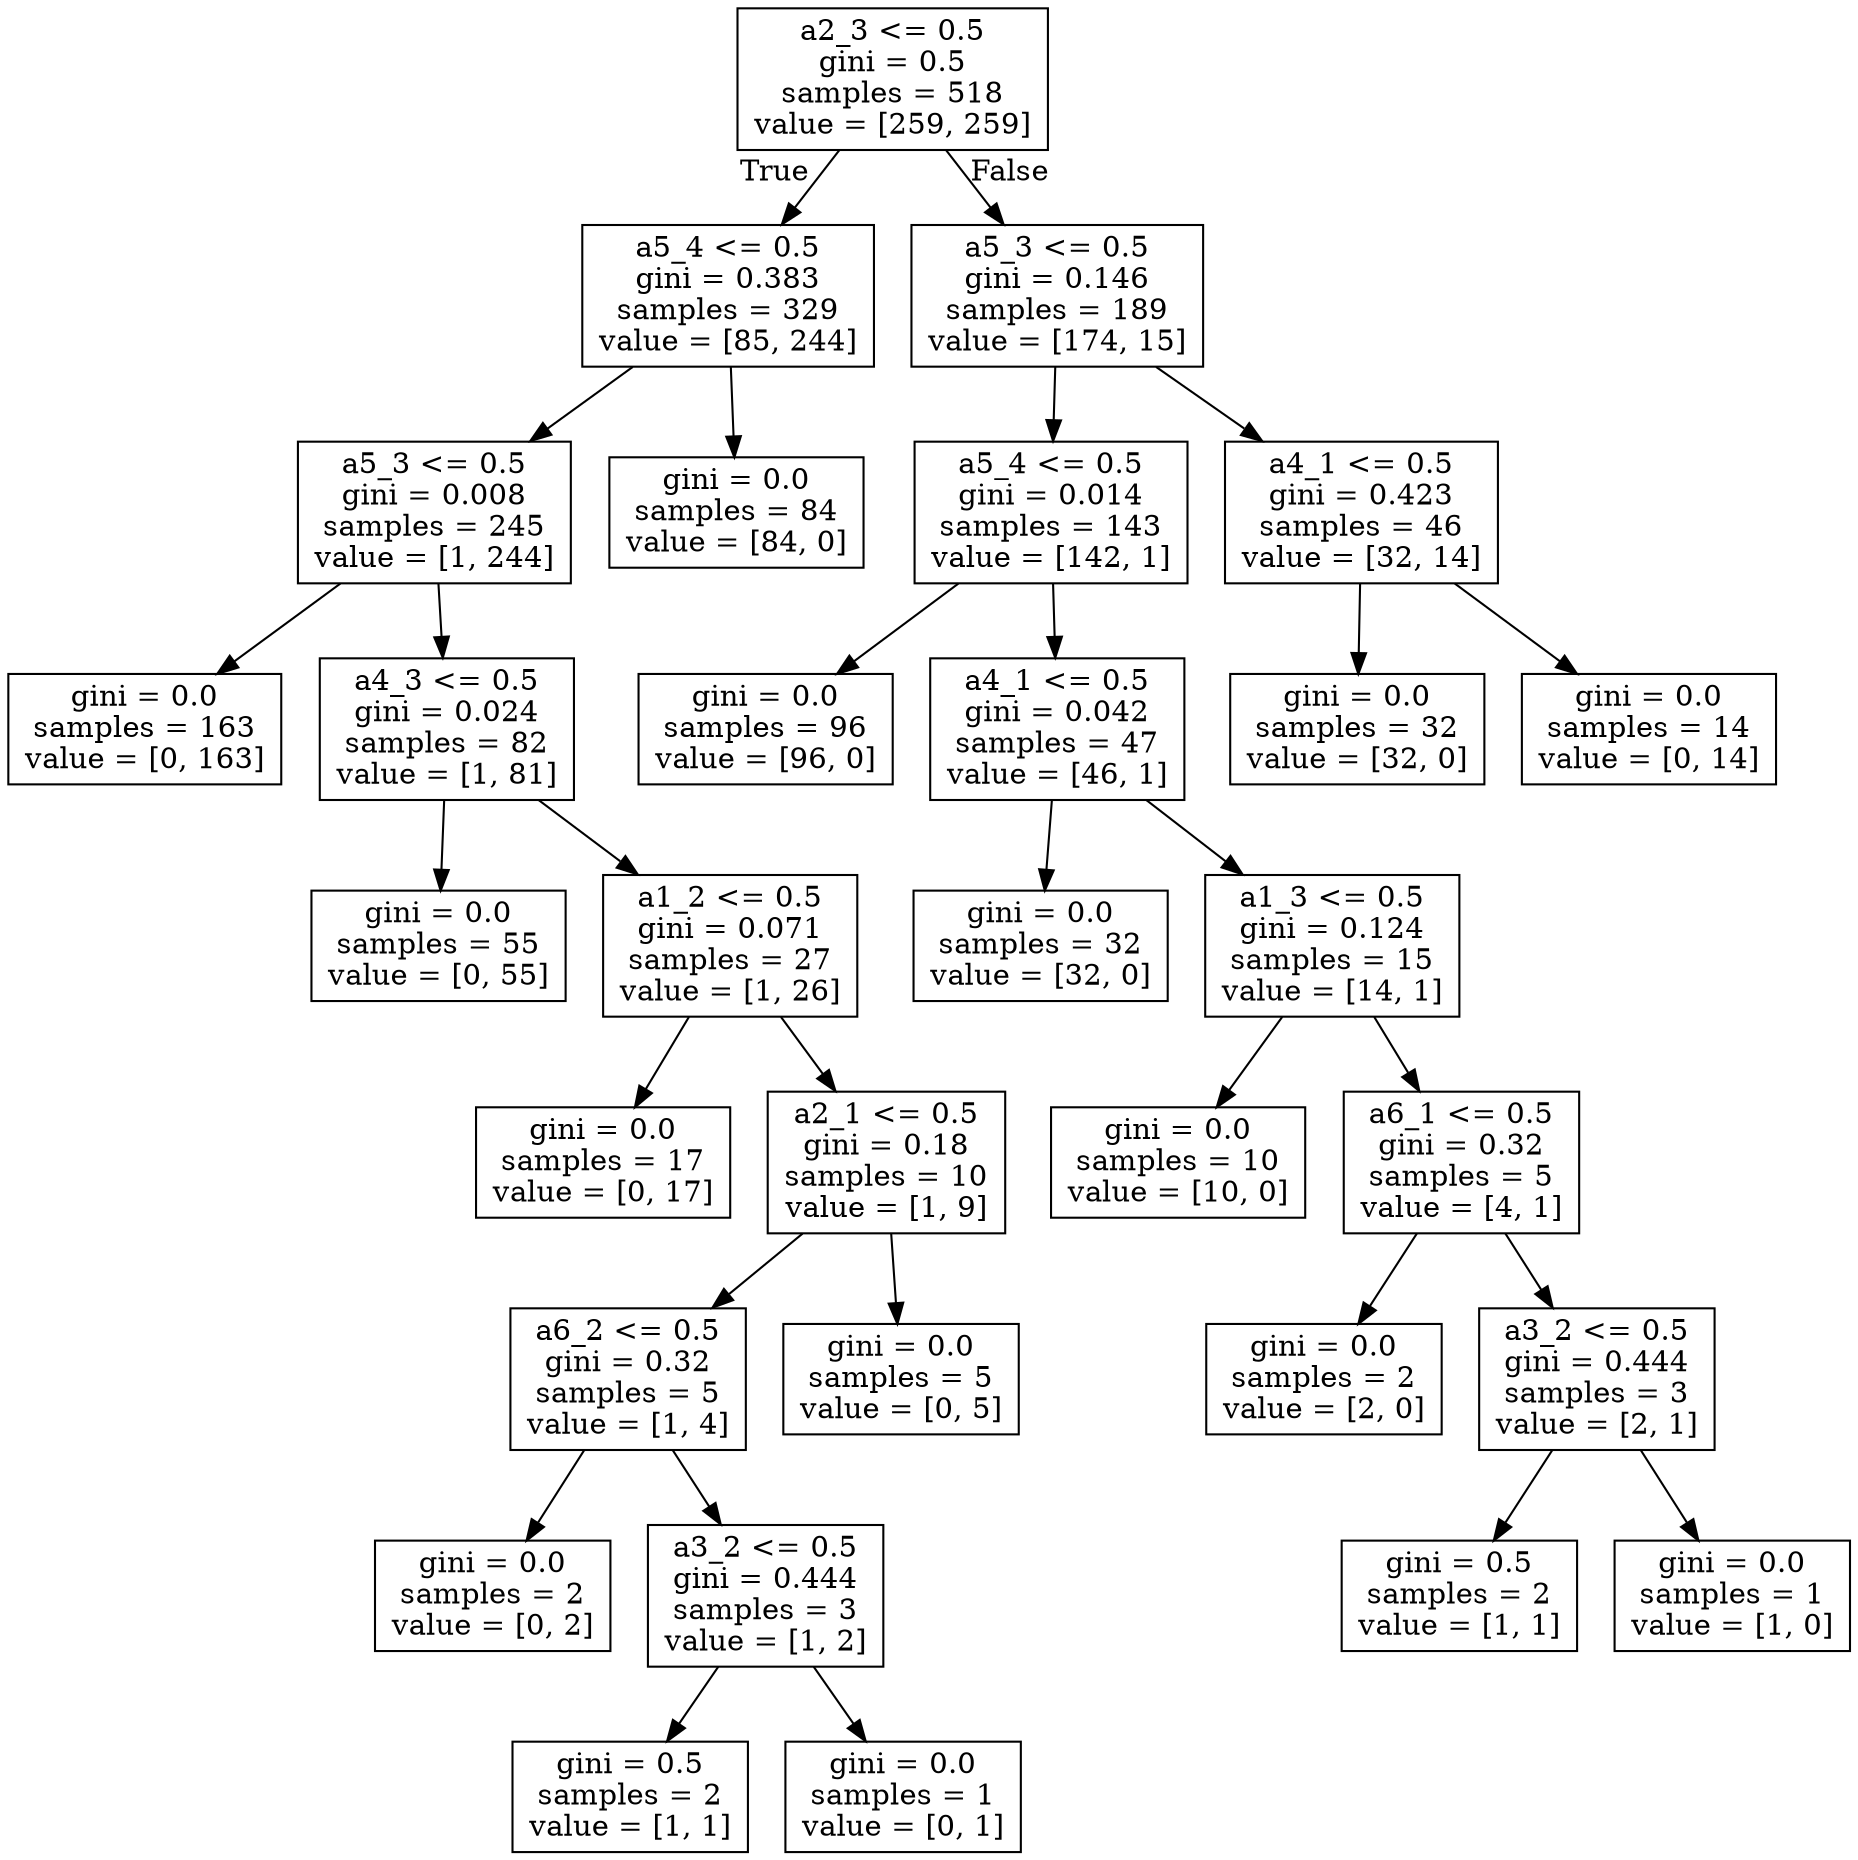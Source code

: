 digraph Tree {
node [shape=box] ;
0 [label="a2_3 <= 0.5\ngini = 0.5\nsamples = 518\nvalue = [259, 259]"] ;
1 [label="a5_4 <= 0.5\ngini = 0.383\nsamples = 329\nvalue = [85, 244]"] ;
0 -> 1 [labeldistance=2.5, labelangle=45, headlabel="True"] ;
2 [label="a5_3 <= 0.5\ngini = 0.008\nsamples = 245\nvalue = [1, 244]"] ;
1 -> 2 ;
3 [label="gini = 0.0\nsamples = 163\nvalue = [0, 163]"] ;
2 -> 3 ;
4 [label="a4_3 <= 0.5\ngini = 0.024\nsamples = 82\nvalue = [1, 81]"] ;
2 -> 4 ;
5 [label="gini = 0.0\nsamples = 55\nvalue = [0, 55]"] ;
4 -> 5 ;
6 [label="a1_2 <= 0.5\ngini = 0.071\nsamples = 27\nvalue = [1, 26]"] ;
4 -> 6 ;
7 [label="gini = 0.0\nsamples = 17\nvalue = [0, 17]"] ;
6 -> 7 ;
8 [label="a2_1 <= 0.5\ngini = 0.18\nsamples = 10\nvalue = [1, 9]"] ;
6 -> 8 ;
9 [label="a6_2 <= 0.5\ngini = 0.32\nsamples = 5\nvalue = [1, 4]"] ;
8 -> 9 ;
10 [label="gini = 0.0\nsamples = 2\nvalue = [0, 2]"] ;
9 -> 10 ;
11 [label="a3_2 <= 0.5\ngini = 0.444\nsamples = 3\nvalue = [1, 2]"] ;
9 -> 11 ;
12 [label="gini = 0.5\nsamples = 2\nvalue = [1, 1]"] ;
11 -> 12 ;
13 [label="gini = 0.0\nsamples = 1\nvalue = [0, 1]"] ;
11 -> 13 ;
14 [label="gini = 0.0\nsamples = 5\nvalue = [0, 5]"] ;
8 -> 14 ;
15 [label="gini = 0.0\nsamples = 84\nvalue = [84, 0]"] ;
1 -> 15 ;
16 [label="a5_3 <= 0.5\ngini = 0.146\nsamples = 189\nvalue = [174, 15]"] ;
0 -> 16 [labeldistance=2.5, labelangle=-45, headlabel="False"] ;
17 [label="a5_4 <= 0.5\ngini = 0.014\nsamples = 143\nvalue = [142, 1]"] ;
16 -> 17 ;
18 [label="gini = 0.0\nsamples = 96\nvalue = [96, 0]"] ;
17 -> 18 ;
19 [label="a4_1 <= 0.5\ngini = 0.042\nsamples = 47\nvalue = [46, 1]"] ;
17 -> 19 ;
20 [label="gini = 0.0\nsamples = 32\nvalue = [32, 0]"] ;
19 -> 20 ;
21 [label="a1_3 <= 0.5\ngini = 0.124\nsamples = 15\nvalue = [14, 1]"] ;
19 -> 21 ;
22 [label="gini = 0.0\nsamples = 10\nvalue = [10, 0]"] ;
21 -> 22 ;
23 [label="a6_1 <= 0.5\ngini = 0.32\nsamples = 5\nvalue = [4, 1]"] ;
21 -> 23 ;
24 [label="gini = 0.0\nsamples = 2\nvalue = [2, 0]"] ;
23 -> 24 ;
25 [label="a3_2 <= 0.5\ngini = 0.444\nsamples = 3\nvalue = [2, 1]"] ;
23 -> 25 ;
26 [label="gini = 0.5\nsamples = 2\nvalue = [1, 1]"] ;
25 -> 26 ;
27 [label="gini = 0.0\nsamples = 1\nvalue = [1, 0]"] ;
25 -> 27 ;
28 [label="a4_1 <= 0.5\ngini = 0.423\nsamples = 46\nvalue = [32, 14]"] ;
16 -> 28 ;
29 [label="gini = 0.0\nsamples = 32\nvalue = [32, 0]"] ;
28 -> 29 ;
30 [label="gini = 0.0\nsamples = 14\nvalue = [0, 14]"] ;
28 -> 30 ;
}